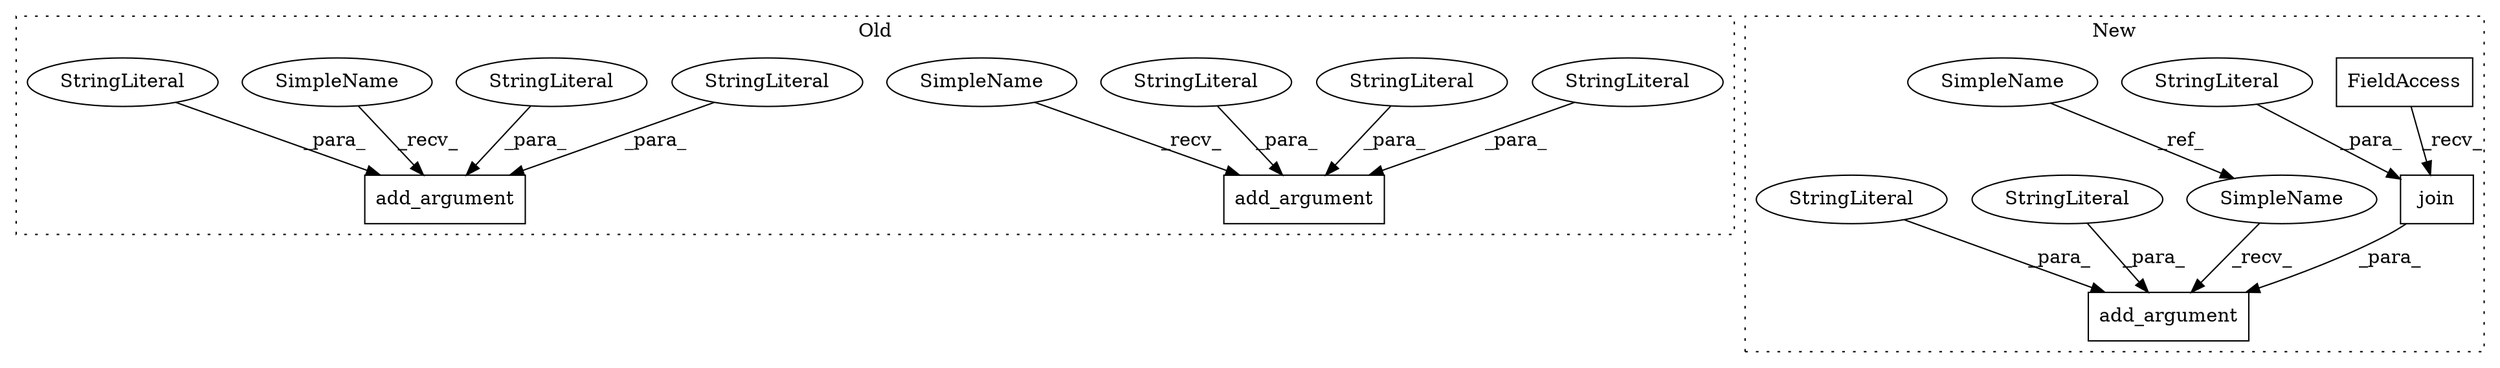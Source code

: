 digraph G {
subgraph cluster0 {
1 [label="add_argument" a="32" s="1419,1496" l="13,1" shape="box"];
3 [label="StringLiteral" a="45" s="1432" l="12" shape="ellipse"];
4 [label="StringLiteral" a="45" s="1455" l="41" shape="ellipse"];
5 [label="StringLiteral" a="45" s="1452" l="2" shape="ellipse"];
10 [label="add_argument" a="32" s="948,1036" l="13,1" shape="box"];
11 [label="StringLiteral" a="45" s="980" l="12" shape="ellipse"];
12 [label="StringLiteral" a="45" s="993" l="43" shape="ellipse"];
13 [label="StringLiteral" a="45" s="961" l="18" shape="ellipse"];
17 [label="SimpleName" a="42" s="941" l="6" shape="ellipse"];
18 [label="SimpleName" a="42" s="1412" l="6" shape="ellipse"];
label = "Old";
style="dotted";
}
subgraph cluster1 {
2 [label="join" a="32" s="2472,2498" l="5,1" shape="box"];
6 [label="FieldAccess" a="22" s="2464" l="7" shape="box"];
7 [label="StringLiteral" a="45" s="2477" l="4" shape="ellipse"];
8 [label="add_argument" a="32" s="2431,2561" l="13,1" shape="box"];
9 [label="SimpleName" a="42" s="2111" l="6" shape="ellipse"];
14 [label="StringLiteral" a="45" s="2500" l="61" shape="ellipse"];
15 [label="StringLiteral" a="45" s="2444" l="12" shape="ellipse"];
16 [label="SimpleName" a="42" s="2424" l="6" shape="ellipse"];
label = "New";
style="dotted";
}
2 -> 8 [label="_para_"];
3 -> 1 [label="_para_"];
4 -> 1 [label="_para_"];
5 -> 1 [label="_para_"];
6 -> 2 [label="_recv_"];
7 -> 2 [label="_para_"];
9 -> 16 [label="_ref_"];
11 -> 10 [label="_para_"];
12 -> 10 [label="_para_"];
13 -> 10 [label="_para_"];
14 -> 8 [label="_para_"];
15 -> 8 [label="_para_"];
16 -> 8 [label="_recv_"];
17 -> 10 [label="_recv_"];
18 -> 1 [label="_recv_"];
}